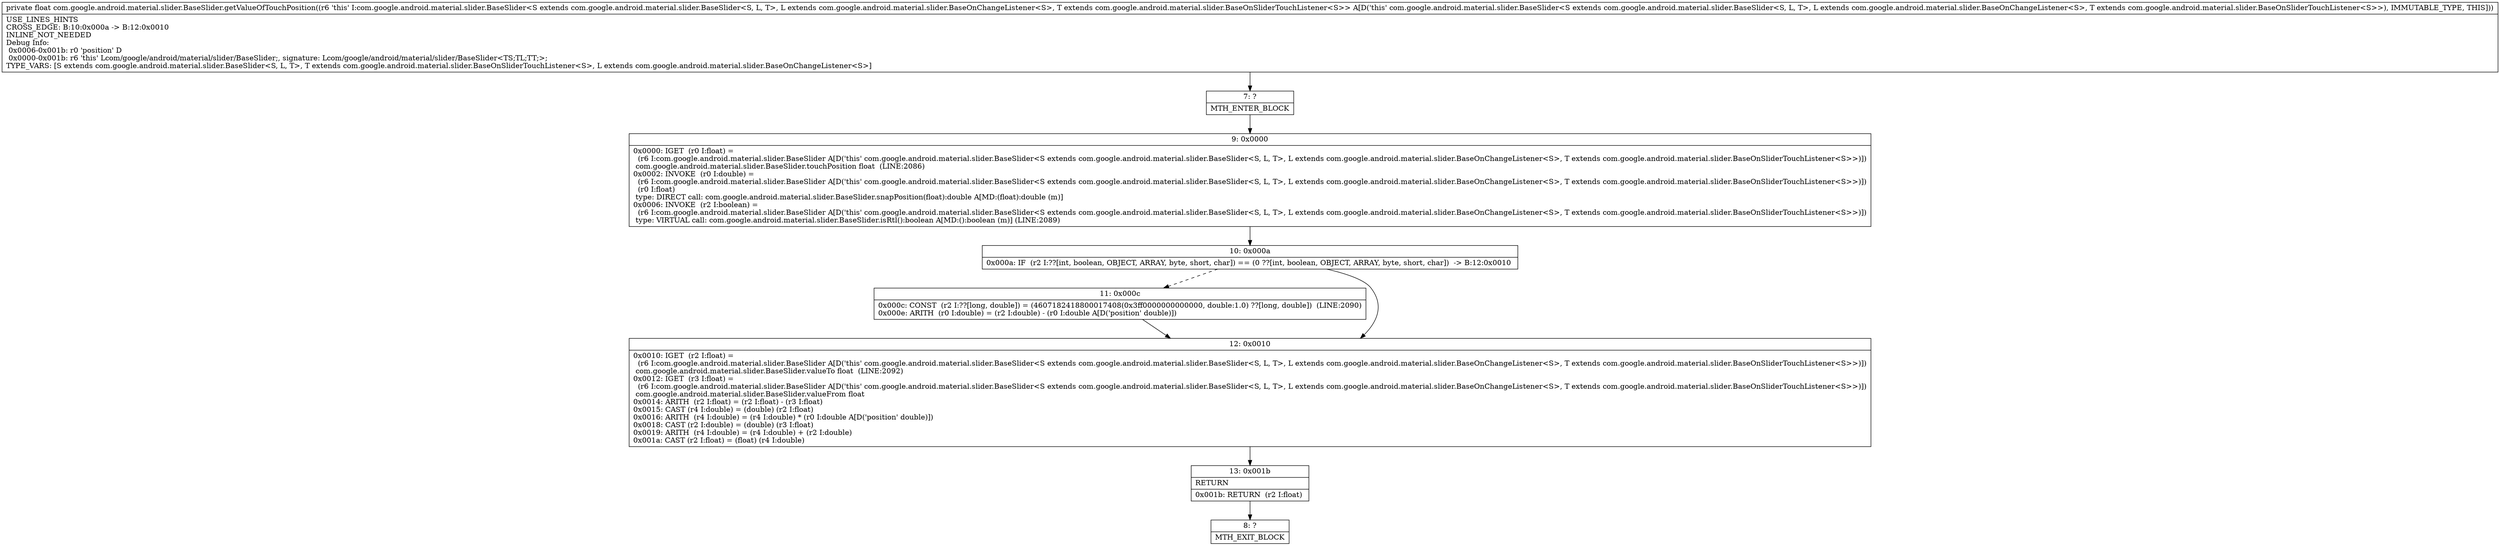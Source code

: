 digraph "CFG forcom.google.android.material.slider.BaseSlider.getValueOfTouchPosition()F" {
Node_7 [shape=record,label="{7\:\ ?|MTH_ENTER_BLOCK\l}"];
Node_9 [shape=record,label="{9\:\ 0x0000|0x0000: IGET  (r0 I:float) = \l  (r6 I:com.google.android.material.slider.BaseSlider A[D('this' com.google.android.material.slider.BaseSlider\<S extends com.google.android.material.slider.BaseSlider\<S, L, T\>, L extends com.google.android.material.slider.BaseOnChangeListener\<S\>, T extends com.google.android.material.slider.BaseOnSliderTouchListener\<S\>\>)])\l com.google.android.material.slider.BaseSlider.touchPosition float  (LINE:2086)\l0x0002: INVOKE  (r0 I:double) = \l  (r6 I:com.google.android.material.slider.BaseSlider A[D('this' com.google.android.material.slider.BaseSlider\<S extends com.google.android.material.slider.BaseSlider\<S, L, T\>, L extends com.google.android.material.slider.BaseOnChangeListener\<S\>, T extends com.google.android.material.slider.BaseOnSliderTouchListener\<S\>\>)])\l  (r0 I:float)\l type: DIRECT call: com.google.android.material.slider.BaseSlider.snapPosition(float):double A[MD:(float):double (m)]\l0x0006: INVOKE  (r2 I:boolean) = \l  (r6 I:com.google.android.material.slider.BaseSlider A[D('this' com.google.android.material.slider.BaseSlider\<S extends com.google.android.material.slider.BaseSlider\<S, L, T\>, L extends com.google.android.material.slider.BaseOnChangeListener\<S\>, T extends com.google.android.material.slider.BaseOnSliderTouchListener\<S\>\>)])\l type: VIRTUAL call: com.google.android.material.slider.BaseSlider.isRtl():boolean A[MD:():boolean (m)] (LINE:2089)\l}"];
Node_10 [shape=record,label="{10\:\ 0x000a|0x000a: IF  (r2 I:??[int, boolean, OBJECT, ARRAY, byte, short, char]) == (0 ??[int, boolean, OBJECT, ARRAY, byte, short, char])  \-\> B:12:0x0010 \l}"];
Node_11 [shape=record,label="{11\:\ 0x000c|0x000c: CONST  (r2 I:??[long, double]) = (4607182418800017408(0x3ff0000000000000, double:1.0) ??[long, double])  (LINE:2090)\l0x000e: ARITH  (r0 I:double) = (r2 I:double) \- (r0 I:double A[D('position' double)]) \l}"];
Node_12 [shape=record,label="{12\:\ 0x0010|0x0010: IGET  (r2 I:float) = \l  (r6 I:com.google.android.material.slider.BaseSlider A[D('this' com.google.android.material.slider.BaseSlider\<S extends com.google.android.material.slider.BaseSlider\<S, L, T\>, L extends com.google.android.material.slider.BaseOnChangeListener\<S\>, T extends com.google.android.material.slider.BaseOnSliderTouchListener\<S\>\>)])\l com.google.android.material.slider.BaseSlider.valueTo float  (LINE:2092)\l0x0012: IGET  (r3 I:float) = \l  (r6 I:com.google.android.material.slider.BaseSlider A[D('this' com.google.android.material.slider.BaseSlider\<S extends com.google.android.material.slider.BaseSlider\<S, L, T\>, L extends com.google.android.material.slider.BaseOnChangeListener\<S\>, T extends com.google.android.material.slider.BaseOnSliderTouchListener\<S\>\>)])\l com.google.android.material.slider.BaseSlider.valueFrom float \l0x0014: ARITH  (r2 I:float) = (r2 I:float) \- (r3 I:float) \l0x0015: CAST (r4 I:double) = (double) (r2 I:float) \l0x0016: ARITH  (r4 I:double) = (r4 I:double) * (r0 I:double A[D('position' double)]) \l0x0018: CAST (r2 I:double) = (double) (r3 I:float) \l0x0019: ARITH  (r4 I:double) = (r4 I:double) + (r2 I:double) \l0x001a: CAST (r2 I:float) = (float) (r4 I:double) \l}"];
Node_13 [shape=record,label="{13\:\ 0x001b|RETURN\l|0x001b: RETURN  (r2 I:float) \l}"];
Node_8 [shape=record,label="{8\:\ ?|MTH_EXIT_BLOCK\l}"];
MethodNode[shape=record,label="{private float com.google.android.material.slider.BaseSlider.getValueOfTouchPosition((r6 'this' I:com.google.android.material.slider.BaseSlider\<S extends com.google.android.material.slider.BaseSlider\<S, L, T\>, L extends com.google.android.material.slider.BaseOnChangeListener\<S\>, T extends com.google.android.material.slider.BaseOnSliderTouchListener\<S\>\> A[D('this' com.google.android.material.slider.BaseSlider\<S extends com.google.android.material.slider.BaseSlider\<S, L, T\>, L extends com.google.android.material.slider.BaseOnChangeListener\<S\>, T extends com.google.android.material.slider.BaseOnSliderTouchListener\<S\>\>), IMMUTABLE_TYPE, THIS]))  | USE_LINES_HINTS\lCROSS_EDGE: B:10:0x000a \-\> B:12:0x0010\lINLINE_NOT_NEEDED\lDebug Info:\l  0x0006\-0x001b: r0 'position' D\l  0x0000\-0x001b: r6 'this' Lcom\/google\/android\/material\/slider\/BaseSlider;, signature: Lcom\/google\/android\/material\/slider\/BaseSlider\<TS;TL;TT;\>;\lTYPE_VARS: [S extends com.google.android.material.slider.BaseSlider\<S, L, T\>, T extends com.google.android.material.slider.BaseOnSliderTouchListener\<S\>, L extends com.google.android.material.slider.BaseOnChangeListener\<S\>]\l}"];
MethodNode -> Node_7;Node_7 -> Node_9;
Node_9 -> Node_10;
Node_10 -> Node_11[style=dashed];
Node_10 -> Node_12;
Node_11 -> Node_12;
Node_12 -> Node_13;
Node_13 -> Node_8;
}

